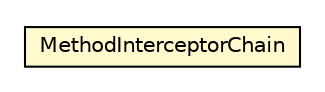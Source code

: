 #!/usr/local/bin/dot
#
# Class diagram 
# Generated by UMLGraph version 5.1 (http://www.umlgraph.org/)
#

digraph G {
	edge [fontname="Helvetica",fontsize=10,labelfontname="Helvetica",labelfontsize=10];
	node [fontname="Helvetica",fontsize=10,shape=plaintext];
	nodesep=0.25;
	ranksep=0.5;
	// org.androidtransfuse.aop.MethodInterceptorChain
	c13620 [label=<<table title="org.androidtransfuse.aop.MethodInterceptorChain" border="0" cellborder="1" cellspacing="0" cellpadding="2" port="p" bgcolor="lemonChiffon" href="./MethodInterceptorChain.html">
		<tr><td><table border="0" cellspacing="0" cellpadding="1">
<tr><td align="center" balign="center"> MethodInterceptorChain </td></tr>
		</table></td></tr>
		</table>>, fontname="Helvetica", fontcolor="black", fontsize=10.0];
}

